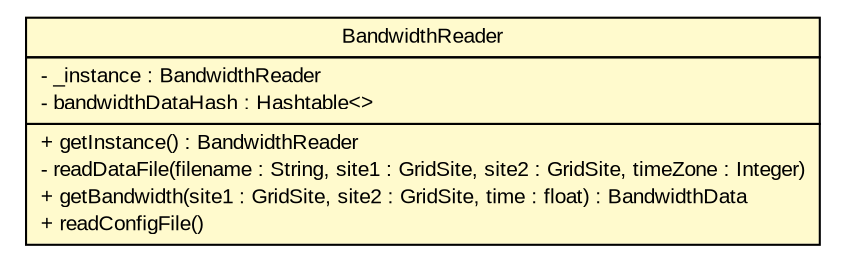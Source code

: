 #!/usr/local/bin/dot
#
# Class diagram 
# Generated by UMLGraph version R5_7_2-3-gee82a7 (http://www.umlgraph.org/)
#

digraph G {
	edge [fontname="arial",fontsize=10,labelfontname="arial",labelfontsize=10];
	node [fontname="arial",fontsize=10,shape=plaintext];
	nodesep=0.25;
	ranksep=0.5;
	// org.edg.data.replication.optorsim.infrastructure.BandwidthReader
	c2369 [label=<<table title="org.edg.data.replication.optorsim.infrastructure.BandwidthReader" border="0" cellborder="1" cellspacing="0" cellpadding="2" port="p" bgcolor="lemonChiffon" href="./BandwidthReader.html">
		<tr><td><table border="0" cellspacing="0" cellpadding="1">
<tr><td align="center" balign="center"> BandwidthReader </td></tr>
		</table></td></tr>
		<tr><td><table border="0" cellspacing="0" cellpadding="1">
<tr><td align="left" balign="left"> - _instance : BandwidthReader </td></tr>
<tr><td align="left" balign="left"> - bandwidthDataHash : Hashtable&lt;&gt; </td></tr>
		</table></td></tr>
		<tr><td><table border="0" cellspacing="0" cellpadding="1">
<tr><td align="left" balign="left"> + getInstance() : BandwidthReader </td></tr>
<tr><td align="left" balign="left"> - readDataFile(filename : String, site1 : GridSite, site2 : GridSite, timeZone : Integer) </td></tr>
<tr><td align="left" balign="left"> + getBandwidth(site1 : GridSite, site2 : GridSite, time : float) : BandwidthData </td></tr>
<tr><td align="left" balign="left"> + readConfigFile() </td></tr>
		</table></td></tr>
		</table>>, URL="./BandwidthReader.html", fontname="arial", fontcolor="black", fontsize=10.0];
}

